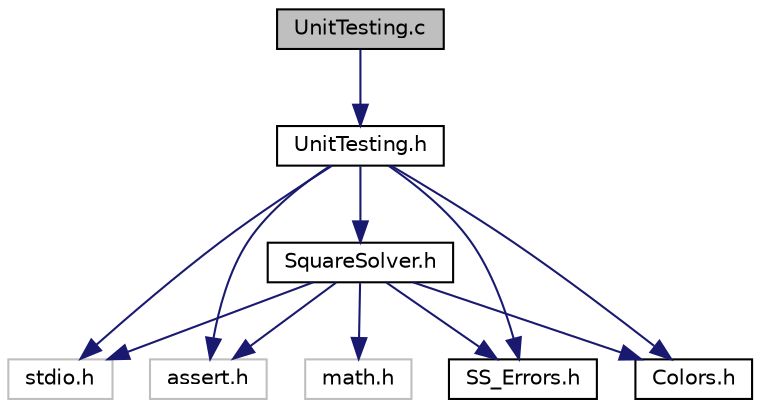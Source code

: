 digraph "UnitTesting.c"
{
 // LATEX_PDF_SIZE
  edge [fontname="Helvetica",fontsize="10",labelfontname="Helvetica",labelfontsize="10"];
  node [fontname="Helvetica",fontsize="10",shape=record];
  Node1 [label="UnitTesting.c",height=0.2,width=0.4,color="black", fillcolor="grey75", style="filled", fontcolor="black",tooltip="Source file containing definitions of functions from UnitTesting.h."];
  Node1 -> Node2 [color="midnightblue",fontsize="10",style="solid",fontname="Helvetica"];
  Node2 [label="UnitTesting.h",height=0.2,width=0.4,color="black", fillcolor="white", style="filled",URL="$UnitTesting_8h.html",tooltip="Header file containing functions for SquareSolve() function unit testing."];
  Node2 -> Node3 [color="midnightblue",fontsize="10",style="solid",fontname="Helvetica"];
  Node3 [label="stdio.h",height=0.2,width=0.4,color="grey75", fillcolor="white", style="filled",tooltip=" "];
  Node2 -> Node4 [color="midnightblue",fontsize="10",style="solid",fontname="Helvetica"];
  Node4 [label="assert.h",height=0.2,width=0.4,color="grey75", fillcolor="white", style="filled",tooltip=" "];
  Node2 -> Node5 [color="midnightblue",fontsize="10",style="solid",fontname="Helvetica"];
  Node5 [label="SquareSolver.h",height=0.2,width=0.4,color="black", fillcolor="white", style="filled",URL="$SquareSolver_8h.html",tooltip="Header file with structs and functions for solving square equations."];
  Node5 -> Node3 [color="midnightblue",fontsize="10",style="solid",fontname="Helvetica"];
  Node5 -> Node6 [color="midnightblue",fontsize="10",style="solid",fontname="Helvetica"];
  Node6 [label="math.h",height=0.2,width=0.4,color="grey75", fillcolor="white", style="filled",tooltip=" "];
  Node5 -> Node4 [color="midnightblue",fontsize="10",style="solid",fontname="Helvetica"];
  Node5 -> Node7 [color="midnightblue",fontsize="10",style="solid",fontname="Helvetica"];
  Node7 [label="SS_Errors.h",height=0.2,width=0.4,color="black", fillcolor="white", style="filled",URL="$SS__Errors_8h.html",tooltip="Header file containing errors enumeration."];
  Node5 -> Node8 [color="midnightblue",fontsize="10",style="solid",fontname="Helvetica"];
  Node8 [label="Colors.h",height=0.2,width=0.4,color="black", fillcolor="white", style="filled",URL="$Colors_8h.html",tooltip="Header file containing string constants for console."];
  Node2 -> Node7 [color="midnightblue",fontsize="10",style="solid",fontname="Helvetica"];
  Node2 -> Node8 [color="midnightblue",fontsize="10",style="solid",fontname="Helvetica"];
}
